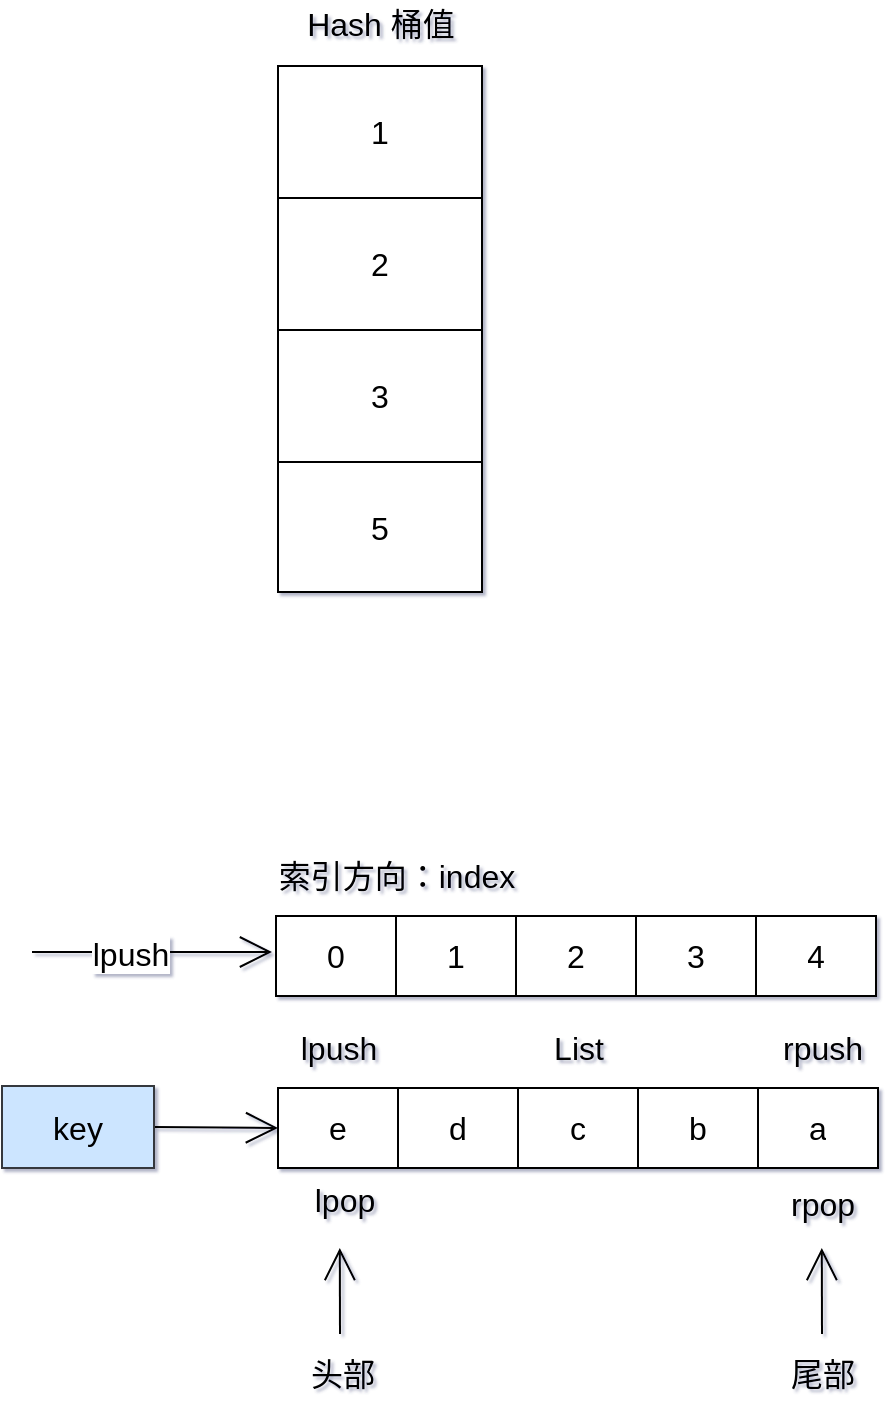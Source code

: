 <mxfile version="16.6.2" type="github">
  <diagram id="Dtfvk138qzLPLJ59LP9y" name="第 1 页">
    <mxGraphModel dx="2286" dy="943" grid="1" gridSize="10" guides="1" tooltips="1" connect="1" arrows="1" fold="1" page="0" pageScale="1" pageWidth="827" pageHeight="1169" math="0" shadow="1">
      <root>
        <mxCell id="0" />
        <mxCell id="1" parent="0" />
        <mxCell id="VL7SCRuDgA4xwyHKwuuu-2" value="" style="shape=table;startSize=0;container=1;collapsible=0;childLayout=tableLayout;hachureGap=4;fontSize=16;" vertex="1" parent="1">
          <mxGeometry x="100" y="125" width="102" height="263" as="geometry" />
        </mxCell>
        <mxCell id="VL7SCRuDgA4xwyHKwuuu-3" value="" style="shape=tableRow;horizontal=0;startSize=0;swimlaneHead=0;swimlaneBody=0;top=0;left=0;bottom=0;right=0;collapsible=0;dropTarget=0;fillColor=none;points=[[0,0.5],[1,0.5]];portConstraint=eastwest;hachureGap=4;fontSize=16;" vertex="1" parent="VL7SCRuDgA4xwyHKwuuu-2">
          <mxGeometry width="102" height="66" as="geometry" />
        </mxCell>
        <mxCell id="VL7SCRuDgA4xwyHKwuuu-4" value="1" style="shape=partialRectangle;html=1;whiteSpace=wrap;connectable=0;overflow=hidden;fillColor=none;top=0;left=0;bottom=0;right=0;pointerEvents=1;hachureGap=4;fontSize=16;" vertex="1" parent="VL7SCRuDgA4xwyHKwuuu-3">
          <mxGeometry width="102" height="66" as="geometry">
            <mxRectangle width="102" height="66" as="alternateBounds" />
          </mxGeometry>
        </mxCell>
        <mxCell id="VL7SCRuDgA4xwyHKwuuu-5" value="" style="shape=tableRow;horizontal=0;startSize=0;swimlaneHead=0;swimlaneBody=0;top=0;left=0;bottom=0;right=0;collapsible=0;dropTarget=0;fillColor=none;points=[[0,0.5],[1,0.5]];portConstraint=eastwest;hachureGap=4;fontSize=16;" vertex="1" parent="VL7SCRuDgA4xwyHKwuuu-2">
          <mxGeometry y="66" width="102" height="66" as="geometry" />
        </mxCell>
        <mxCell id="VL7SCRuDgA4xwyHKwuuu-6" value="2" style="shape=partialRectangle;html=1;whiteSpace=wrap;connectable=0;overflow=hidden;fillColor=none;top=0;left=0;bottom=0;right=0;pointerEvents=1;hachureGap=4;fontSize=16;" vertex="1" parent="VL7SCRuDgA4xwyHKwuuu-5">
          <mxGeometry width="102" height="66" as="geometry">
            <mxRectangle width="102" height="66" as="alternateBounds" />
          </mxGeometry>
        </mxCell>
        <mxCell id="VL7SCRuDgA4xwyHKwuuu-7" value="" style="shape=tableRow;horizontal=0;startSize=0;swimlaneHead=0;swimlaneBody=0;top=0;left=0;bottom=0;right=0;collapsible=0;dropTarget=0;fillColor=none;points=[[0,0.5],[1,0.5]];portConstraint=eastwest;hachureGap=4;fontSize=16;" vertex="1" parent="VL7SCRuDgA4xwyHKwuuu-2">
          <mxGeometry y="132" width="102" height="66" as="geometry" />
        </mxCell>
        <mxCell id="VL7SCRuDgA4xwyHKwuuu-8" value="3" style="shape=partialRectangle;html=1;whiteSpace=wrap;connectable=0;overflow=hidden;fillColor=none;top=0;left=0;bottom=0;right=0;pointerEvents=1;hachureGap=4;fontSize=16;" vertex="1" parent="VL7SCRuDgA4xwyHKwuuu-7">
          <mxGeometry width="102" height="66" as="geometry">
            <mxRectangle width="102" height="66" as="alternateBounds" />
          </mxGeometry>
        </mxCell>
        <mxCell id="VL7SCRuDgA4xwyHKwuuu-9" value="" style="shape=tableRow;horizontal=0;startSize=0;swimlaneHead=0;swimlaneBody=0;top=0;left=0;bottom=0;right=0;collapsible=0;dropTarget=0;fillColor=none;points=[[0,0.5],[1,0.5]];portConstraint=eastwest;hachureGap=4;fontSize=16;" vertex="1" parent="VL7SCRuDgA4xwyHKwuuu-2">
          <mxGeometry y="198" width="102" height="65" as="geometry" />
        </mxCell>
        <mxCell id="VL7SCRuDgA4xwyHKwuuu-10" value="5" style="shape=partialRectangle;html=1;whiteSpace=wrap;connectable=0;overflow=hidden;fillColor=none;top=0;left=0;bottom=0;right=0;pointerEvents=1;hachureGap=4;fontSize=16;" vertex="1" parent="VL7SCRuDgA4xwyHKwuuu-9">
          <mxGeometry width="102" height="65" as="geometry">
            <mxRectangle width="102" height="65" as="alternateBounds" />
          </mxGeometry>
        </mxCell>
        <mxCell id="VL7SCRuDgA4xwyHKwuuu-11" value="Hash 桶值" style="text;html=1;align=center;verticalAlign=middle;resizable=0;points=[];autosize=1;strokeColor=none;fillColor=none;hachureGap=4;fontSize=16;" vertex="1" parent="1">
          <mxGeometry x="109" y="92" width="84" height="23" as="geometry" />
        </mxCell>
        <mxCell id="VL7SCRuDgA4xwyHKwuuu-20" value="" style="shape=table;startSize=0;container=1;collapsible=0;childLayout=tableLayout;hachureGap=4;fontSize=16;" vertex="1" parent="1">
          <mxGeometry x="100" y="636" width="300" height="40" as="geometry" />
        </mxCell>
        <mxCell id="VL7SCRuDgA4xwyHKwuuu-21" value="" style="shape=tableRow;horizontal=0;startSize=0;swimlaneHead=0;swimlaneBody=0;top=0;left=0;bottom=0;right=0;collapsible=0;dropTarget=0;fillColor=none;points=[[0,0.5],[1,0.5]];portConstraint=eastwest;hachureGap=4;fontSize=16;" vertex="1" parent="VL7SCRuDgA4xwyHKwuuu-20">
          <mxGeometry width="300" height="40" as="geometry" />
        </mxCell>
        <mxCell id="VL7SCRuDgA4xwyHKwuuu-22" value="e" style="shape=partialRectangle;html=1;whiteSpace=wrap;connectable=0;overflow=hidden;fillColor=none;top=0;left=0;bottom=0;right=0;pointerEvents=1;hachureGap=4;fontSize=16;" vertex="1" parent="VL7SCRuDgA4xwyHKwuuu-21">
          <mxGeometry width="60" height="40" as="geometry">
            <mxRectangle width="60" height="40" as="alternateBounds" />
          </mxGeometry>
        </mxCell>
        <mxCell id="VL7SCRuDgA4xwyHKwuuu-23" value="d" style="shape=partialRectangle;html=1;whiteSpace=wrap;connectable=0;overflow=hidden;fillColor=none;top=0;left=0;bottom=0;right=0;pointerEvents=1;hachureGap=4;fontSize=16;" vertex="1" parent="VL7SCRuDgA4xwyHKwuuu-21">
          <mxGeometry x="60" width="60" height="40" as="geometry">
            <mxRectangle width="60" height="40" as="alternateBounds" />
          </mxGeometry>
        </mxCell>
        <mxCell id="VL7SCRuDgA4xwyHKwuuu-24" value="c" style="shape=partialRectangle;html=1;whiteSpace=wrap;connectable=0;overflow=hidden;fillColor=none;top=0;left=0;bottom=0;right=0;pointerEvents=1;hachureGap=4;fontSize=16;" vertex="1" parent="VL7SCRuDgA4xwyHKwuuu-21">
          <mxGeometry x="120" width="60" height="40" as="geometry">
            <mxRectangle width="60" height="40" as="alternateBounds" />
          </mxGeometry>
        </mxCell>
        <mxCell id="VL7SCRuDgA4xwyHKwuuu-25" value="b" style="shape=partialRectangle;html=1;whiteSpace=wrap;connectable=0;overflow=hidden;fillColor=none;top=0;left=0;bottom=0;right=0;pointerEvents=1;hachureGap=4;fontSize=16;" vertex="1" parent="VL7SCRuDgA4xwyHKwuuu-21">
          <mxGeometry x="180" width="60" height="40" as="geometry">
            <mxRectangle width="60" height="40" as="alternateBounds" />
          </mxGeometry>
        </mxCell>
        <mxCell id="VL7SCRuDgA4xwyHKwuuu-26" value="a" style="shape=partialRectangle;html=1;whiteSpace=wrap;connectable=0;overflow=hidden;fillColor=none;top=0;left=0;bottom=0;right=0;pointerEvents=1;hachureGap=4;fontSize=16;" vertex="1" parent="VL7SCRuDgA4xwyHKwuuu-21">
          <mxGeometry x="240" width="60" height="40" as="geometry">
            <mxRectangle width="60" height="40" as="alternateBounds" />
          </mxGeometry>
        </mxCell>
        <mxCell id="VL7SCRuDgA4xwyHKwuuu-27" value="List" style="text;html=1;align=center;verticalAlign=middle;resizable=0;points=[];autosize=1;strokeColor=none;fillColor=none;hachureGap=4;fontSize=16;" vertex="1" parent="1">
          <mxGeometry x="232.5" y="604" width="35" height="23" as="geometry" />
        </mxCell>
        <mxCell id="VL7SCRuDgA4xwyHKwuuu-28" value="" style="edgeStyle=none;orthogonalLoop=1;jettySize=auto;html=1;rounded=0;fontSize=12;endArrow=open;startSize=14;endSize=14;sourcePerimeterSpacing=8;targetPerimeterSpacing=8;curved=1;entryX=0.103;entryY=1.075;entryDx=0;entryDy=0;entryPerimeter=0;" edge="1" parent="1">
          <mxGeometry width="120" relative="1" as="geometry">
            <mxPoint x="131" y="759" as="sourcePoint" />
            <mxPoint x="130.9" y="716" as="targetPoint" />
            <Array as="points" />
          </mxGeometry>
        </mxCell>
        <mxCell id="VL7SCRuDgA4xwyHKwuuu-29" value="头部" style="text;html=1;align=center;verticalAlign=middle;resizable=0;points=[];autosize=1;strokeColor=none;fillColor=none;hachureGap=4;fontSize=16;" vertex="1" parent="1">
          <mxGeometry x="111" y="767" width="42" height="23" as="geometry" />
        </mxCell>
        <mxCell id="VL7SCRuDgA4xwyHKwuuu-30" value="" style="edgeStyle=none;orthogonalLoop=1;jettySize=auto;html=1;rounded=0;fontSize=12;endArrow=open;startSize=14;endSize=14;sourcePerimeterSpacing=8;targetPerimeterSpacing=8;curved=1;entryX=0.103;entryY=1.075;entryDx=0;entryDy=0;entryPerimeter=0;" edge="1" parent="1">
          <mxGeometry width="120" relative="1" as="geometry">
            <mxPoint x="372" y="759" as="sourcePoint" />
            <mxPoint x="371.9" y="716" as="targetPoint" />
            <Array as="points" />
          </mxGeometry>
        </mxCell>
        <mxCell id="VL7SCRuDgA4xwyHKwuuu-31" value="尾部" style="text;html=1;align=center;verticalAlign=middle;resizable=0;points=[];autosize=1;strokeColor=none;fillColor=none;hachureGap=4;fontSize=16;" vertex="1" parent="1">
          <mxGeometry x="351" y="767" width="42" height="23" as="geometry" />
        </mxCell>
        <mxCell id="VL7SCRuDgA4xwyHKwuuu-32" value="lpush" style="text;html=1;align=center;verticalAlign=middle;resizable=0;points=[];autosize=1;strokeColor=none;fillColor=none;hachureGap=4;fontSize=16;" vertex="1" parent="1">
          <mxGeometry x="106" y="604" width="48" height="23" as="geometry" />
        </mxCell>
        <mxCell id="VL7SCRuDgA4xwyHKwuuu-33" value="rpush" style="text;html=1;align=center;verticalAlign=middle;resizable=0;points=[];autosize=1;strokeColor=none;fillColor=none;hachureGap=4;fontSize=16;" vertex="1" parent="1">
          <mxGeometry x="347" y="604" width="50" height="23" as="geometry" />
        </mxCell>
        <mxCell id="VL7SCRuDgA4xwyHKwuuu-34" value="lpop" style="text;html=1;align=center;verticalAlign=middle;resizable=0;points=[];autosize=1;strokeColor=none;fillColor=none;hachureGap=4;fontSize=16;" vertex="1" parent="1">
          <mxGeometry x="113" y="680" width="40" height="23" as="geometry" />
        </mxCell>
        <mxCell id="VL7SCRuDgA4xwyHKwuuu-35" value="rpop" style="text;html=1;align=center;verticalAlign=middle;resizable=0;points=[];autosize=1;strokeColor=none;fillColor=none;hachureGap=4;fontSize=16;" vertex="1" parent="1">
          <mxGeometry x="351" y="682" width="42" height="23" as="geometry" />
        </mxCell>
        <mxCell id="VL7SCRuDgA4xwyHKwuuu-37" style="edgeStyle=none;curved=1;rounded=0;orthogonalLoop=1;jettySize=auto;html=1;exitX=1;exitY=0.5;exitDx=0;exitDy=0;entryX=0;entryY=0.5;entryDx=0;entryDy=0;fontSize=12;endArrow=open;startSize=14;endSize=14;sourcePerimeterSpacing=8;targetPerimeterSpacing=8;" edge="1" parent="1" source="VL7SCRuDgA4xwyHKwuuu-36" target="VL7SCRuDgA4xwyHKwuuu-21">
          <mxGeometry relative="1" as="geometry" />
        </mxCell>
        <mxCell id="VL7SCRuDgA4xwyHKwuuu-36" value="key" style="rounded=0;whiteSpace=wrap;html=1;hachureGap=4;fontSize=16;fillColor=#cce5ff;strokeColor=#36393d;" vertex="1" parent="1">
          <mxGeometry x="-38" y="635" width="76" height="41" as="geometry" />
        </mxCell>
        <mxCell id="VL7SCRuDgA4xwyHKwuuu-39" value="索引方向：index" style="text;html=1;align=center;verticalAlign=middle;resizable=0;points=[];autosize=1;strokeColor=none;fillColor=none;hachureGap=4;fontSize=16;" vertex="1" parent="1">
          <mxGeometry x="95" y="518" width="128" height="23" as="geometry" />
        </mxCell>
        <mxCell id="VL7SCRuDgA4xwyHKwuuu-52" value="" style="edgeStyle=none;orthogonalLoop=1;jettySize=auto;html=1;rounded=0;fontSize=12;endArrow=open;startSize=14;endSize=14;sourcePerimeterSpacing=8;targetPerimeterSpacing=8;curved=1;" edge="1" parent="1">
          <mxGeometry width="120" relative="1" as="geometry">
            <mxPoint x="-23" y="568" as="sourcePoint" />
            <mxPoint x="97" y="568" as="targetPoint" />
            <Array as="points" />
          </mxGeometry>
        </mxCell>
        <mxCell id="VL7SCRuDgA4xwyHKwuuu-53" value="lpush" style="edgeLabel;html=1;align=center;verticalAlign=middle;resizable=0;points=[];fontSize=16;" vertex="1" connectable="0" parent="VL7SCRuDgA4xwyHKwuuu-52">
          <mxGeometry x="-0.183" y="-1" relative="1" as="geometry">
            <mxPoint as="offset" />
          </mxGeometry>
        </mxCell>
        <mxCell id="VL7SCRuDgA4xwyHKwuuu-54" value="" style="shape=table;startSize=0;container=1;collapsible=0;childLayout=tableLayout;hachureGap=4;fontSize=16;" vertex="1" parent="1">
          <mxGeometry x="99" y="550" width="300" height="40" as="geometry" />
        </mxCell>
        <mxCell id="VL7SCRuDgA4xwyHKwuuu-55" value="" style="shape=tableRow;horizontal=0;startSize=0;swimlaneHead=0;swimlaneBody=0;top=0;left=0;bottom=0;right=0;collapsible=0;dropTarget=0;fillColor=none;points=[[0,0.5],[1,0.5]];portConstraint=eastwest;hachureGap=4;fontSize=16;" vertex="1" parent="VL7SCRuDgA4xwyHKwuuu-54">
          <mxGeometry width="300" height="40" as="geometry" />
        </mxCell>
        <mxCell id="VL7SCRuDgA4xwyHKwuuu-56" value="0" style="shape=partialRectangle;html=1;whiteSpace=wrap;connectable=0;overflow=hidden;fillColor=none;top=0;left=0;bottom=0;right=0;pointerEvents=1;hachureGap=4;fontSize=16;" vertex="1" parent="VL7SCRuDgA4xwyHKwuuu-55">
          <mxGeometry width="60" height="40" as="geometry">
            <mxRectangle width="60" height="40" as="alternateBounds" />
          </mxGeometry>
        </mxCell>
        <mxCell id="VL7SCRuDgA4xwyHKwuuu-57" value="1" style="shape=partialRectangle;html=1;whiteSpace=wrap;connectable=0;overflow=hidden;fillColor=none;top=0;left=0;bottom=0;right=0;pointerEvents=1;hachureGap=4;fontSize=16;" vertex="1" parent="VL7SCRuDgA4xwyHKwuuu-55">
          <mxGeometry x="60" width="60" height="40" as="geometry">
            <mxRectangle width="60" height="40" as="alternateBounds" />
          </mxGeometry>
        </mxCell>
        <mxCell id="VL7SCRuDgA4xwyHKwuuu-58" value="2" style="shape=partialRectangle;html=1;whiteSpace=wrap;connectable=0;overflow=hidden;fillColor=none;top=0;left=0;bottom=0;right=0;pointerEvents=1;hachureGap=4;fontSize=16;" vertex="1" parent="VL7SCRuDgA4xwyHKwuuu-55">
          <mxGeometry x="120" width="60" height="40" as="geometry">
            <mxRectangle width="60" height="40" as="alternateBounds" />
          </mxGeometry>
        </mxCell>
        <mxCell id="VL7SCRuDgA4xwyHKwuuu-59" value="3" style="shape=partialRectangle;html=1;whiteSpace=wrap;connectable=0;overflow=hidden;fillColor=none;top=0;left=0;bottom=0;right=0;pointerEvents=1;hachureGap=4;fontSize=16;" vertex="1" parent="VL7SCRuDgA4xwyHKwuuu-55">
          <mxGeometry x="180" width="60" height="40" as="geometry">
            <mxRectangle width="60" height="40" as="alternateBounds" />
          </mxGeometry>
        </mxCell>
        <mxCell id="VL7SCRuDgA4xwyHKwuuu-60" value="4" style="shape=partialRectangle;html=1;whiteSpace=wrap;connectable=0;overflow=hidden;fillColor=none;top=0;left=0;bottom=0;right=0;pointerEvents=1;hachureGap=4;fontSize=16;" vertex="1" parent="VL7SCRuDgA4xwyHKwuuu-55">
          <mxGeometry x="240" width="60" height="40" as="geometry">
            <mxRectangle width="60" height="40" as="alternateBounds" />
          </mxGeometry>
        </mxCell>
      </root>
    </mxGraphModel>
  </diagram>
</mxfile>
